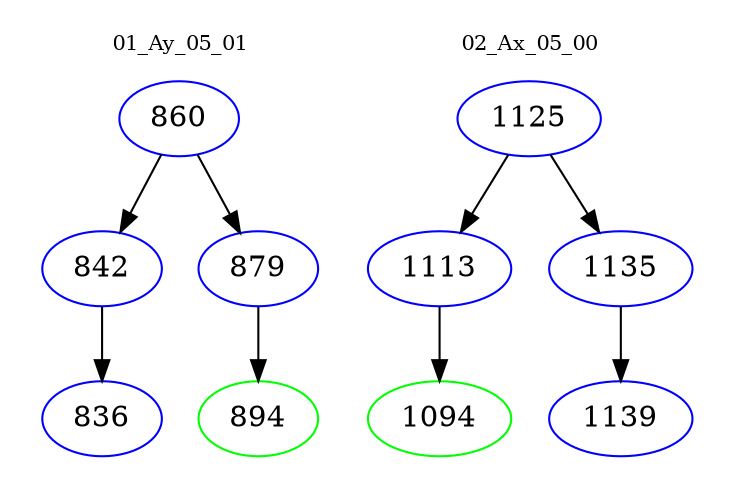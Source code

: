 digraph{
subgraph cluster_0 {
color = white
label = "01_Ay_05_01";
fontsize=10;
T0_860 [label="860", color="blue"]
T0_860 -> T0_842 [color="black"]
T0_842 [label="842", color="blue"]
T0_842 -> T0_836 [color="black"]
T0_836 [label="836", color="blue"]
T0_860 -> T0_879 [color="black"]
T0_879 [label="879", color="blue"]
T0_879 -> T0_894 [color="black"]
T0_894 [label="894", color="green"]
}
subgraph cluster_1 {
color = white
label = "02_Ax_05_00";
fontsize=10;
T1_1125 [label="1125", color="blue"]
T1_1125 -> T1_1113 [color="black"]
T1_1113 [label="1113", color="blue"]
T1_1113 -> T1_1094 [color="black"]
T1_1094 [label="1094", color="green"]
T1_1125 -> T1_1135 [color="black"]
T1_1135 [label="1135", color="blue"]
T1_1135 -> T1_1139 [color="black"]
T1_1139 [label="1139", color="blue"]
}
}
